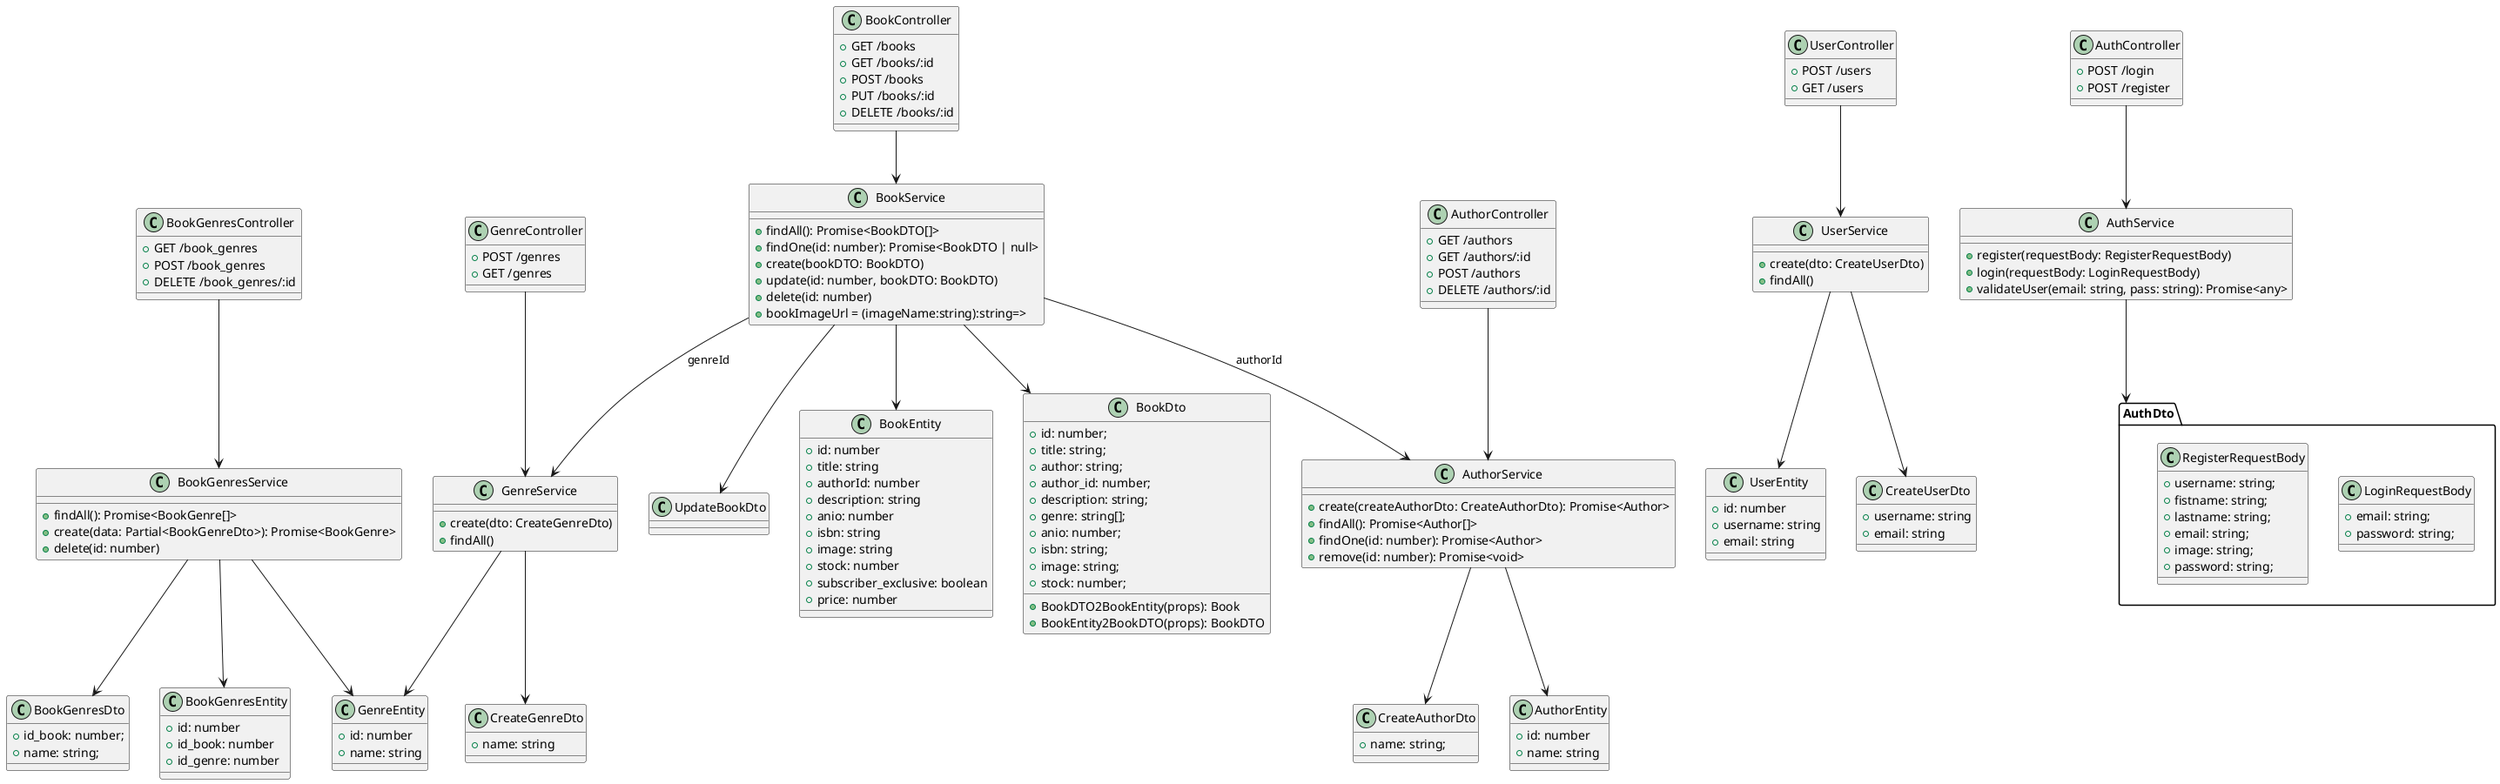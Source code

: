 @startuml prueba

'======================
' Entidades
'======================

class AuthorEntity {
  + id: number
  + name: string
}

class BookGenresEntity {
  + id: number
  + id_book: number
  + id_genre: number
}

class BookEntity {
  + id: number
  + title: string
  + authorId: number
  + description: string
  + anio: number
  + isbn: string
  + image: string
  + stock: number
  + subscriber_exclusive: boolean
  + price: number
}

class GenreEntity {
  + id: number
  + name: string
}

class UserEntity {
  + id: number
  + username: string
  + email: string
}


'======================
' DTOs
'======================

package AuthDto {
  class LoginRequestBody {
    + email: string;
    + password: string;
  }

  class RegisterRequestBody {
    + username: string;
    + fistname: string;
    + lastname: string;
    + email: string;
    + image: string;
    + password: string;
  }
}

class CreateAuthorDto {
  + name: string;
}

class BookGenresDto {
  + id_book: number;
  + name: string;
}

class BookDto {
  + id: number;
  + title: string;
  + author: string;
  + author_id: number;
  + description: string;
  + genre: string[];
  + anio: number;
  + isbn: string;
  + image: string;
  + stock: number;
  + BookDTO2BookEntity(props): Book
  + BookEntity2BookDTO(props): BookDTO
}

class CreateGenreDto {
  + name: string
}

class CreateUserDto {
  + username: string
  + email: string
}


'======================
' Services
'======================

class AuthService {
  + register(requestBody: RegisterRequestBody)
  + login(requestBody: LoginRequestBody)
  + validateUser(email: string, pass: string): Promise<any>
}

class AuthorService {
  + create(createAuthorDto: CreateAuthorDto): Promise<Author>
  + findAll(): Promise<Author[]>
  + findOne(id: number): Promise<Author>
  + remove(id: number): Promise<void>
}

class BookGenresService {
  + findAll(): Promise<BookGenre[]>
  + create(data: Partial<BookGenreDto>): Promise<BookGenre>
  + delete(id: number)
}

class BookService {
  + findAll(): Promise<BookDTO[]>
  + findOne(id: number): Promise<BookDTO | null>
  + create(bookDTO: BookDTO)
  + update(id: number, bookDTO: BookDTO)
  + delete(id: number)
  + bookImageUrl = (imageName:string):string=>
}

class GenreService {
  + create(dto: CreateGenreDto)
  + findAll()
}

class UserService {
  + create(dto: CreateUserDto)
  + findAll()
}


'======================
' Controllers
'======================

class AuthController {
  + POST /login
  + POST /register
}

class AuthorController {
  + GET /authors
  + GET /authors/:id
  + POST /authors
  + DELETE /authors/:id
}

class BookGenresController {
  + GET /book_genres
  + POST /book_genres
  + DELETE /book_genres/:id
}

class BookController {
  + GET /books
  + GET /books/:id
  + POST /books
  + PUT /books/:id
  + DELETE /books/:id
}


class GenreController {
  + POST /genres
  + GET /genres
}

class UserController {
  + POST /users
  + GET /users
}

'======================
' EXTRAS
'======================


'======================
' Parte con AppModule corto (faltan agregar mas imports y relaciones.).

' class AppModule {
  '   + imports: BookModule, AuthorModule, GenreModule, UserModule
  '
' }

' AppModule --> BookModule
' AppModule --> AuthorModule
' AppModule --> GenreModule
' AppModule --> UserModule
' '======================


'======================
' Parte con AppModule completo.
' Como podemos apreciar el diagrama (y cuando probamos generar el png tambien) el diagrama queda dificil de leeer.

' class AppModule {
  '     + imports: AuthModule, UsersModule, AuthorModule, BooksModule, BookReviewsModule, GenresModule, BookGenresModule, ShoppingCartModule, CatalogueBooksModule, PurchasesModule, LibraryBooksModule, BookContentModule
  '
' }

' AppModule --> AuthModule
' AppModule --> UsersModule
' AppModule --> AuthorModule
' AppModule --> BooksModule
' AppModule --> BookReviewsModule
' AppModule --> GenresModule
' AppModule --> BookGenresModule
' AppModule --> ShoppingCartModule
' AppModule --> CatalogueBooksModule
' AppModule --> PurchasesModule
' AppModule --> LibraryBooksModule
' AppModule --> BookContentModule

'======================


'======================
' Relaciones
'======================

AuthController --> AuthService
AuthService --> AuthDto
' AuthService --> LoginRequestBody
' AuthService --> RegisterRequestBody

AuthorController --> AuthorService
AuthorService --> AuthorEntity
AuthorService --> CreateAuthorDto

BookGenresController --> BookGenresService
BookGenresService --> BookGenresEntity
BookGenresService --> GenreEntity
BookGenresService --> BookGenresDto


BookController --> BookService
BookService --> BookEntity
BookService --> BookDto
BookService --> UpdateBookDto

GenreController --> GenreService
GenreService --> GenreEntity
GenreService --> CreateGenreDto

UserController --> UserService
UserService --> UserEntity
UserService --> CreateUserDto


BookService --> GenreService : genreId
BookService --> AuthorService : authorId


@enduml
